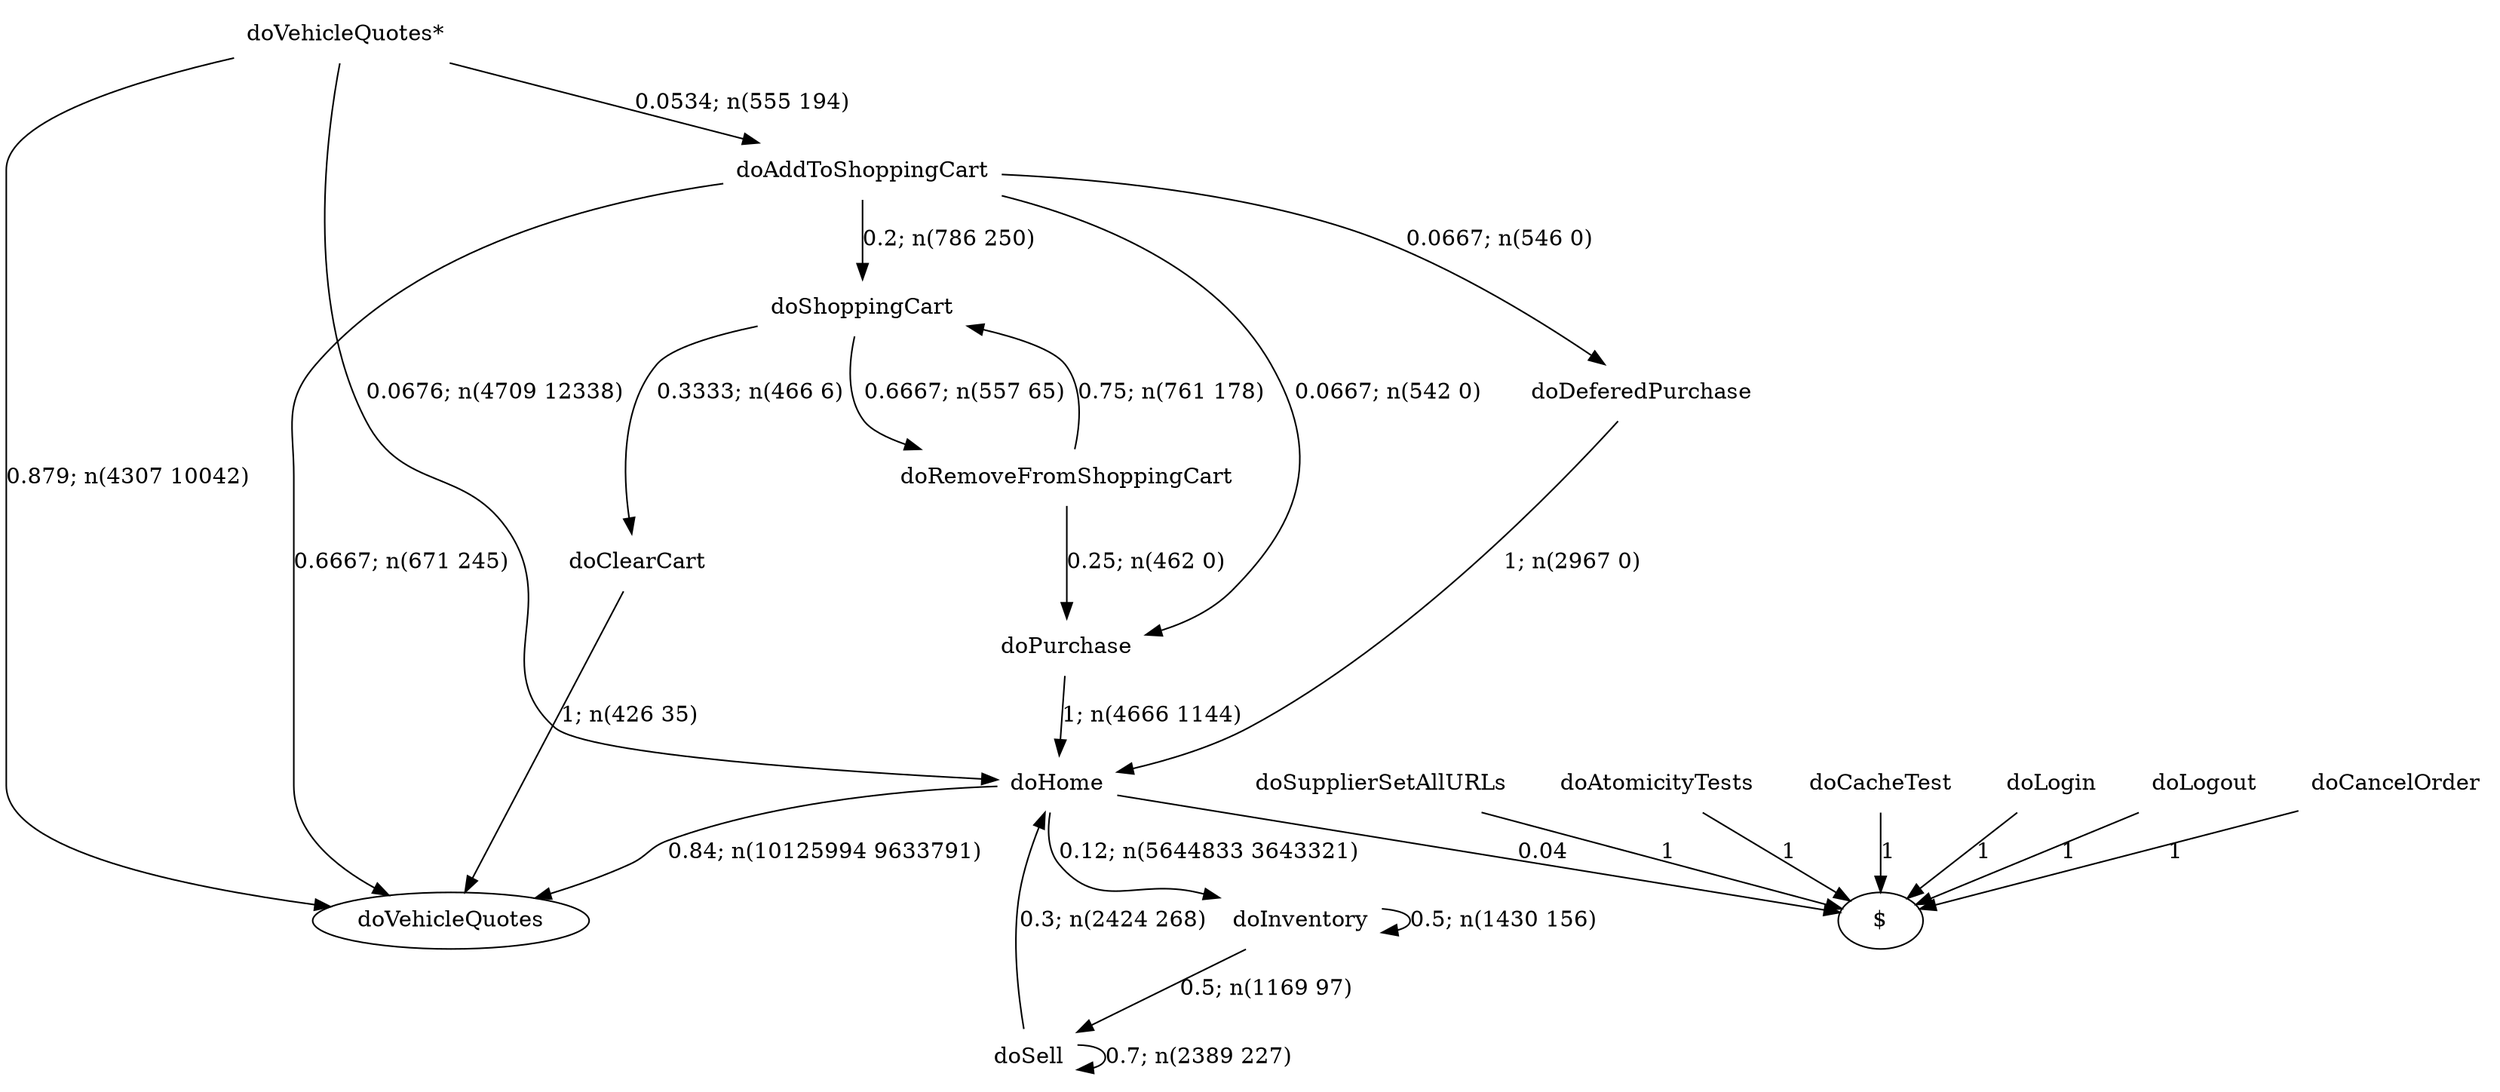 digraph G {"doVehicleQuotes*" [label="doVehicleQuotes*",shape=none];"doSupplierSetAllURLs" [label="doSupplierSetAllURLs",shape=none];"doAtomicityTests" [label="doAtomicityTests",shape=none];"doCacheTest" [label="doCacheTest",shape=none];"doLogin" [label="doLogin",shape=none];"doAddToShoppingCart" [label="doAddToShoppingCart",shape=none];"doDeferedPurchase" [label="doDeferedPurchase",shape=none];"doHome" [label="doHome",shape=none];"doShoppingCart" [label="doShoppingCart",shape=none];"doClearCart" [label="doClearCart",shape=none];"doPurchase" [label="doPurchase",shape=none];"doInventory" [label="doInventory",shape=none];"doSell" [label="doSell",shape=none];"doLogout" [label="doLogout",shape=none];"doCancelOrder" [label="doCancelOrder",shape=none];"doRemoveFromShoppingCart" [label="doRemoveFromShoppingCart",shape=none];"doVehicleQuotes*"->"doVehicleQuotes" [style=solid,label="0.879; n(4307 10042)"];"doVehicleQuotes*"->"doAddToShoppingCart" [style=solid,label="0.0534; n(555 194)"];"doVehicleQuotes*"->"doHome" [style=solid,label="0.0676; n(4709 12338)"];"doSupplierSetAllURLs"->"$" [style=solid,label="1"];"doAtomicityTests"->"$" [style=solid,label="1"];"doCacheTest"->"$" [style=solid,label="1"];"doLogin"->"$" [style=solid,label="1"];"doAddToShoppingCart"->"doVehicleQuotes" [style=solid,label="0.6667; n(671 245)"];"doAddToShoppingCart"->"doDeferedPurchase" [style=solid,label="0.0667; n(546 0)"];"doAddToShoppingCart"->"doShoppingCart" [style=solid,label="0.2; n(786 250)"];"doAddToShoppingCart"->"doPurchase" [style=solid,label="0.0667; n(542 0)"];"doDeferedPurchase"->"doHome" [style=solid,label="1; n(2967 0)"];"doHome"->"doVehicleQuotes" [style=solid,label="0.84; n(10125994 9633791)"];"doHome"->"doInventory" [style=solid,label="0.12; n(5644833 3643321)"];"doHome"->"$" [style=solid,label="0.04"];"doShoppingCart"->"doClearCart" [style=solid,label="0.3333; n(466 6)"];"doShoppingCart"->"doRemoveFromShoppingCart" [style=solid,label="0.6667; n(557 65)"];"doClearCart"->"doVehicleQuotes" [style=solid,label="1; n(426 35)"];"doPurchase"->"doHome" [style=solid,label="1; n(4666 1144)"];"doInventory"->"doInventory" [style=solid,label="0.5; n(1430 156)"];"doInventory"->"doSell" [style=solid,label="0.5; n(1169 97)"];"doSell"->"doHome" [style=solid,label="0.3; n(2424 268)"];"doSell"->"doSell" [style=solid,label="0.7; n(2389 227)"];"doLogout"->"$" [style=solid,label="1"];"doCancelOrder"->"$" [style=solid,label="1"];"doRemoveFromShoppingCart"->"doShoppingCart" [style=solid,label="0.75; n(761 178)"];"doRemoveFromShoppingCart"->"doPurchase" [style=solid,label="0.25; n(462 0)"];}